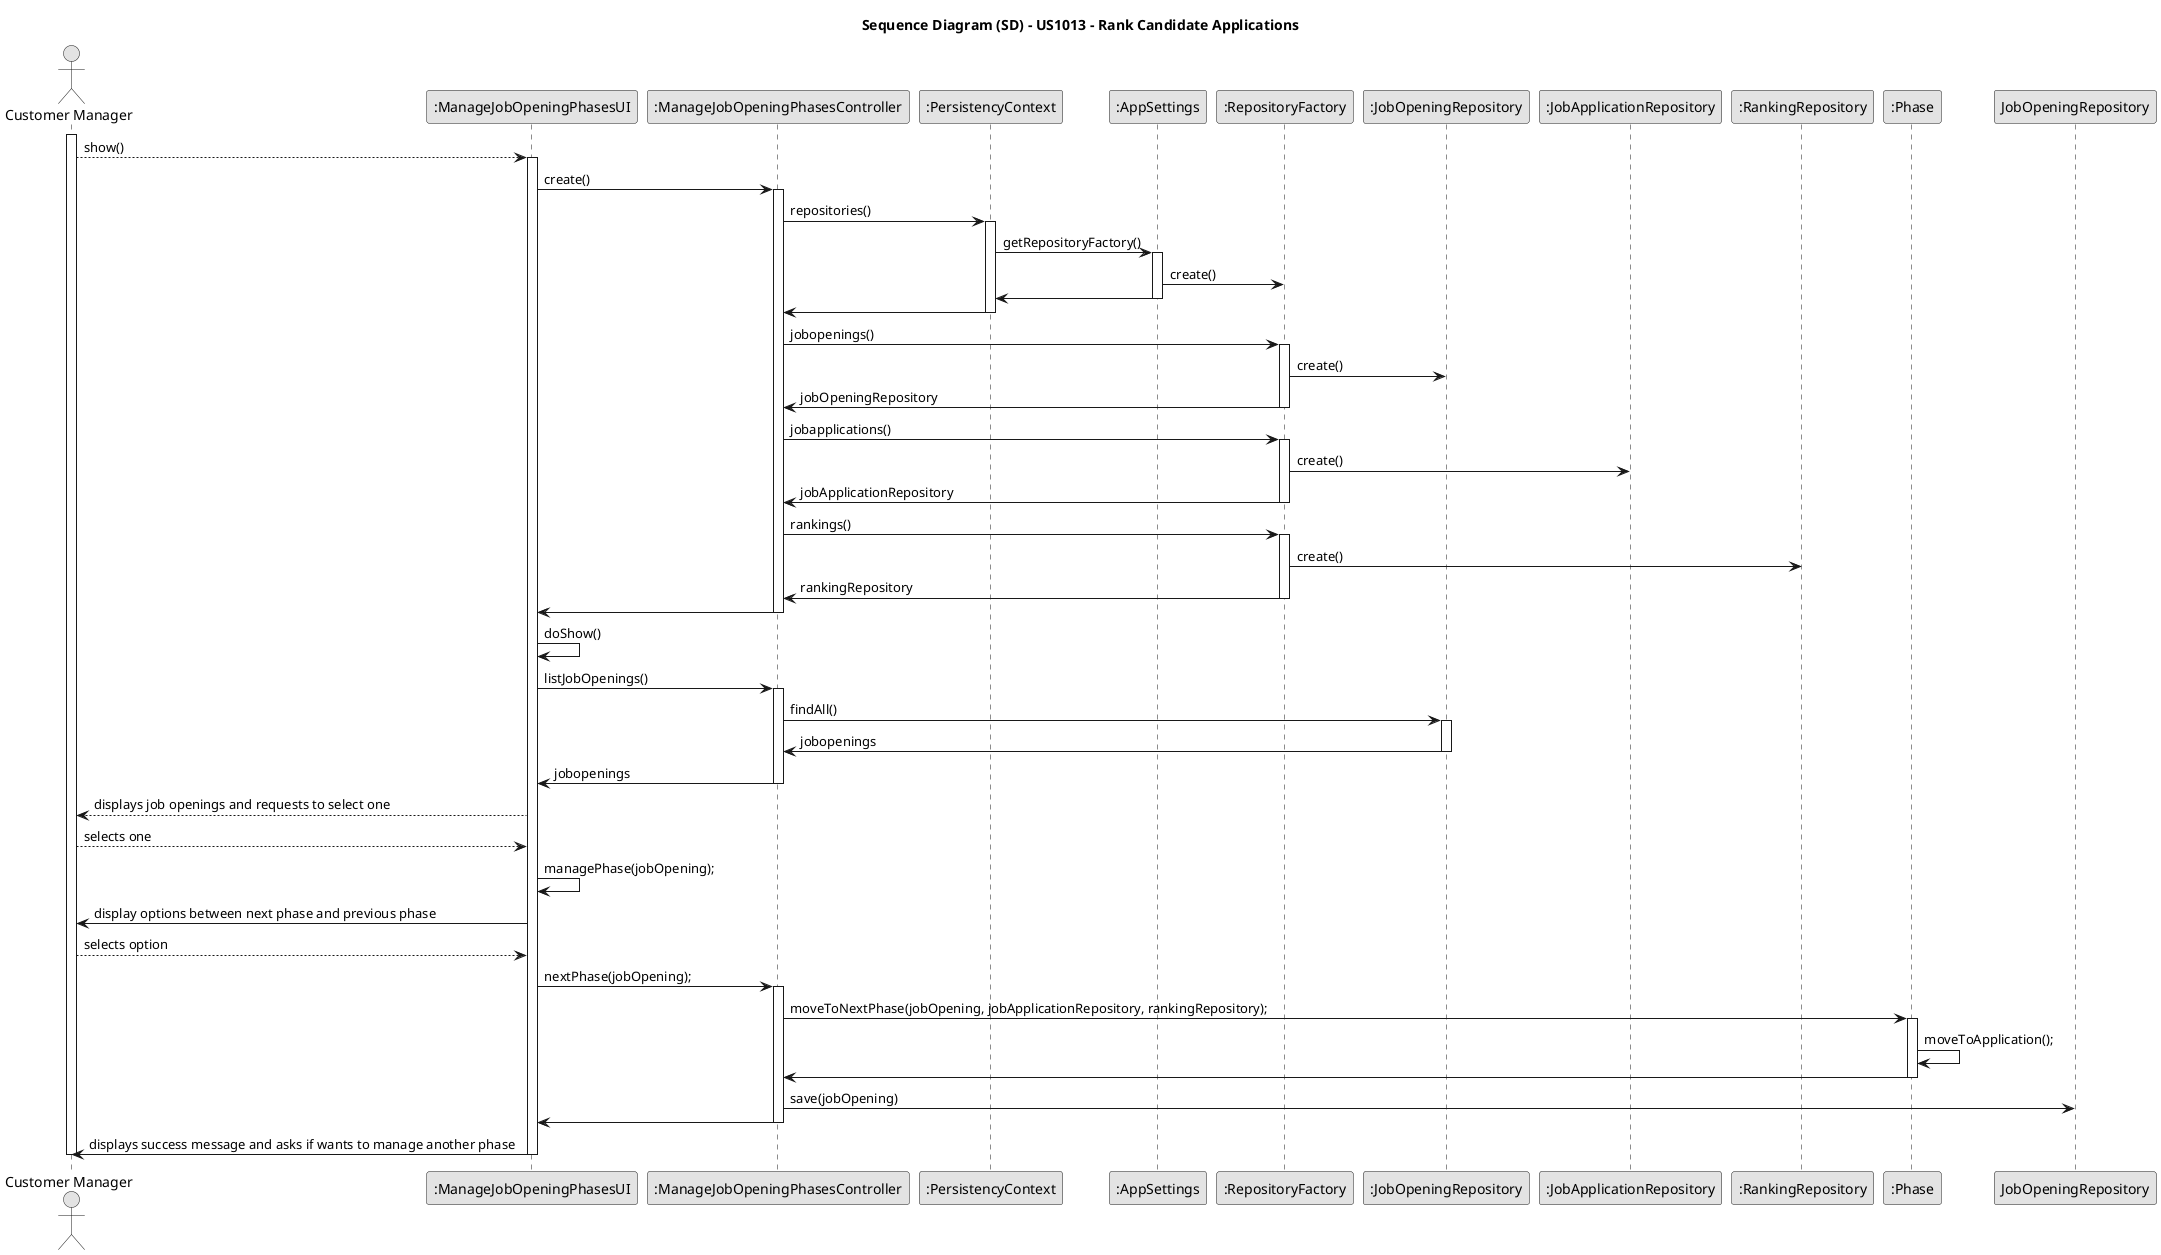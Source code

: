 @startuml US1013
skinparam monochrome true
skinparam packageStyle rectangle
skinparam shadowing false

title Sequence Diagram (SD) - US1013 - Rank Candidate Applications

actor "Customer Manager" as CM
participant ":ManageJobOpeningPhasesUI" as ManageJobOpeningPhasesUI
participant ":ManageJobOpeningPhasesController" as ManageJobOpeningPhasesController
participant ":PersistencyContext" as PC
participant ":AppSettings" as AS
participant ":RepositoryFactory" as RF
participant ":JobOpeningRepository" as JOR
participant ":JobApplicationRepository" as JAR
participant ":RankingRepository" as RR
participant ":Phase" as Phase



activate CM

    CM --> ManageJobOpeningPhasesUI : show()
    activate ManageJobOpeningPhasesUI

    ManageJobOpeningPhasesUI -> ManageJobOpeningPhasesController : create()
    activate ManageJobOpeningPhasesController

    ManageJobOpeningPhasesController -> PC : repositories()
    activate PC

    PC -> AS :  getRepositoryFactory()
    activate AS

    AS -> RF : create()

    AS -> PC
    deactivate AS

    PC -> ManageJobOpeningPhasesController
    deactivate PC

    ManageJobOpeningPhasesController -> RF : jobopenings()
    activate RF

    RF -> JOR : create()

    RF -> ManageJobOpeningPhasesController : jobOpeningRepository
    deactivate RF

    ManageJobOpeningPhasesController -> RF : jobapplications()
    activate RF

    RF -> JAR : create()

    RF -> ManageJobOpeningPhasesController : jobApplicationRepository
    deactivate RF

    ManageJobOpeningPhasesController -> RF : rankings()
    activate RF

    RF -> RR : create()

    RF -> ManageJobOpeningPhasesController : rankingRepository
    deactivate RF

    ManageJobOpeningPhasesController -> ManageJobOpeningPhasesUI
    deactivate ManageJobOpeningPhasesController

    ManageJobOpeningPhasesUI -> ManageJobOpeningPhasesUI : doShow()

    ManageJobOpeningPhasesUI -> ManageJobOpeningPhasesController : listJobOpenings()
    activate ManageJobOpeningPhasesController

    ManageJobOpeningPhasesController -> JOR : findAll()
    activate JOR

    JOR -> ManageJobOpeningPhasesController : jobopenings
    deactivate JOR

    ManageJobOpeningPhasesController -> ManageJobOpeningPhasesUI : jobopenings
    deactivate ManageJobOpeningPhasesController

    ManageJobOpeningPhasesUI --> CM : displays job openings and requests to select one

    CM --> ManageJobOpeningPhasesUI : selects one

    ManageJobOpeningPhasesUI -> ManageJobOpeningPhasesUI : managePhase(jobOpening);

    ManageJobOpeningPhasesUI -> CM : display options between next phase and previous phase

    CM --> ManageJobOpeningPhasesUI : selects option

    ManageJobOpeningPhasesUI -> ManageJobOpeningPhasesController : nextPhase(jobOpening);
    activate ManageJobOpeningPhasesController

    ManageJobOpeningPhasesController -> Phase : moveToNextPhase(jobOpening, jobApplicationRepository, rankingRepository);
    activate Phase

    Phase -> Phase : moveToApplication();

    Phase -> ManageJobOpeningPhasesController
    deactivate Phase

    ManageJobOpeningPhasesController -> JobOpeningRepository : save(jobOpening)

    ManageJobOpeningPhasesController -> ManageJobOpeningPhasesUI

    deactivate ManageJobOpeningPhasesController

    ManageJobOpeningPhasesUI -> CM : displays success message and asks if wants to manage another phase

    deactivate ManageJobOpeningPhasesUI

deactivate CM

@enduml
